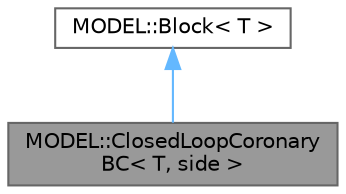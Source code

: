 digraph "MODEL::ClosedLoopCoronaryBC&lt; T, side &gt;"
{
 // LATEX_PDF_SIZE
  bgcolor="transparent";
  edge [fontname=Helvetica,fontsize=10,labelfontname=Helvetica,labelfontsize=10];
  node [fontname=Helvetica,fontsize=10,shape=box,height=0.2,width=0.4];
  Node1 [label="MODEL::ClosedLoopCoronary\lBC\< T, side \>",height=0.2,width=0.4,color="gray40", fillcolor="grey60", style="filled", fontcolor="black",tooltip="Closed loop coronary boundary condition (connected to other blocks on both sides)."];
  Node2 -> Node1 [dir="back",color="steelblue1",style="solid"];
  Node2 [label="MODEL::Block\< T \>",height=0.2,width=0.4,color="gray40", fillcolor="white", style="filled",URL="$class_m_o_d_e_l_1_1_block.html",tooltip="Base class for 0D model components."];
}
